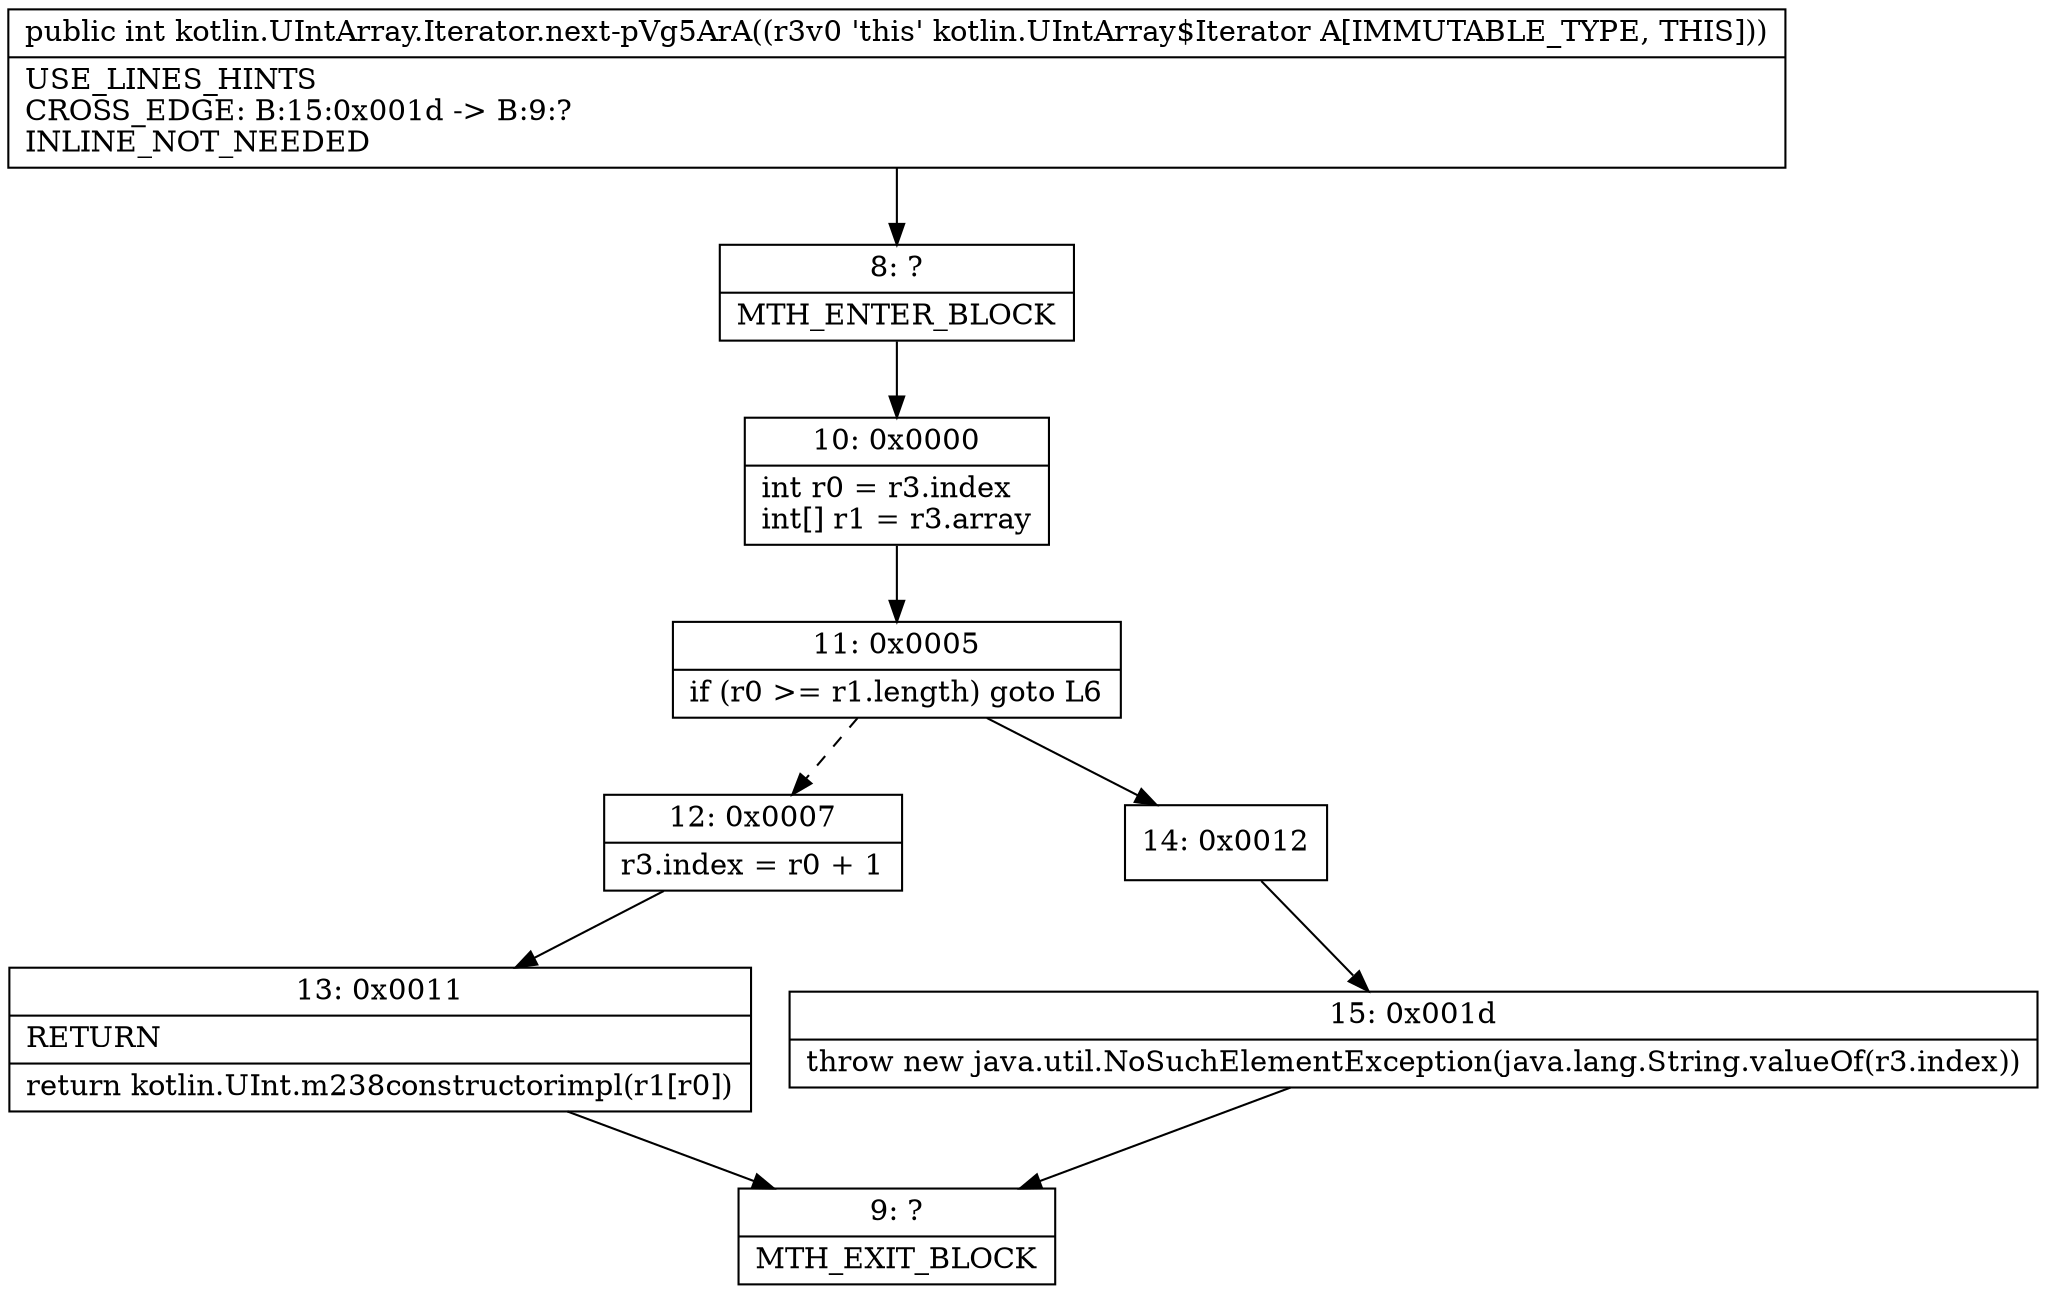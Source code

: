 digraph "CFG forkotlin.UIntArray.Iterator.next\-pVg5ArA()I" {
Node_8 [shape=record,label="{8\:\ ?|MTH_ENTER_BLOCK\l}"];
Node_10 [shape=record,label="{10\:\ 0x0000|int r0 = r3.index\lint[] r1 = r3.array\l}"];
Node_11 [shape=record,label="{11\:\ 0x0005|if (r0 \>= r1.length) goto L6\l}"];
Node_12 [shape=record,label="{12\:\ 0x0007|r3.index = r0 + 1\l}"];
Node_13 [shape=record,label="{13\:\ 0x0011|RETURN\l|return kotlin.UInt.m238constructorimpl(r1[r0])\l}"];
Node_9 [shape=record,label="{9\:\ ?|MTH_EXIT_BLOCK\l}"];
Node_14 [shape=record,label="{14\:\ 0x0012}"];
Node_15 [shape=record,label="{15\:\ 0x001d|throw new java.util.NoSuchElementException(java.lang.String.valueOf(r3.index))\l}"];
MethodNode[shape=record,label="{public int kotlin.UIntArray.Iterator.next\-pVg5ArA((r3v0 'this' kotlin.UIntArray$Iterator A[IMMUTABLE_TYPE, THIS]))  | USE_LINES_HINTS\lCROSS_EDGE: B:15:0x001d \-\> B:9:?\lINLINE_NOT_NEEDED\l}"];
MethodNode -> Node_8;Node_8 -> Node_10;
Node_10 -> Node_11;
Node_11 -> Node_12[style=dashed];
Node_11 -> Node_14;
Node_12 -> Node_13;
Node_13 -> Node_9;
Node_14 -> Node_15;
Node_15 -> Node_9;
}

